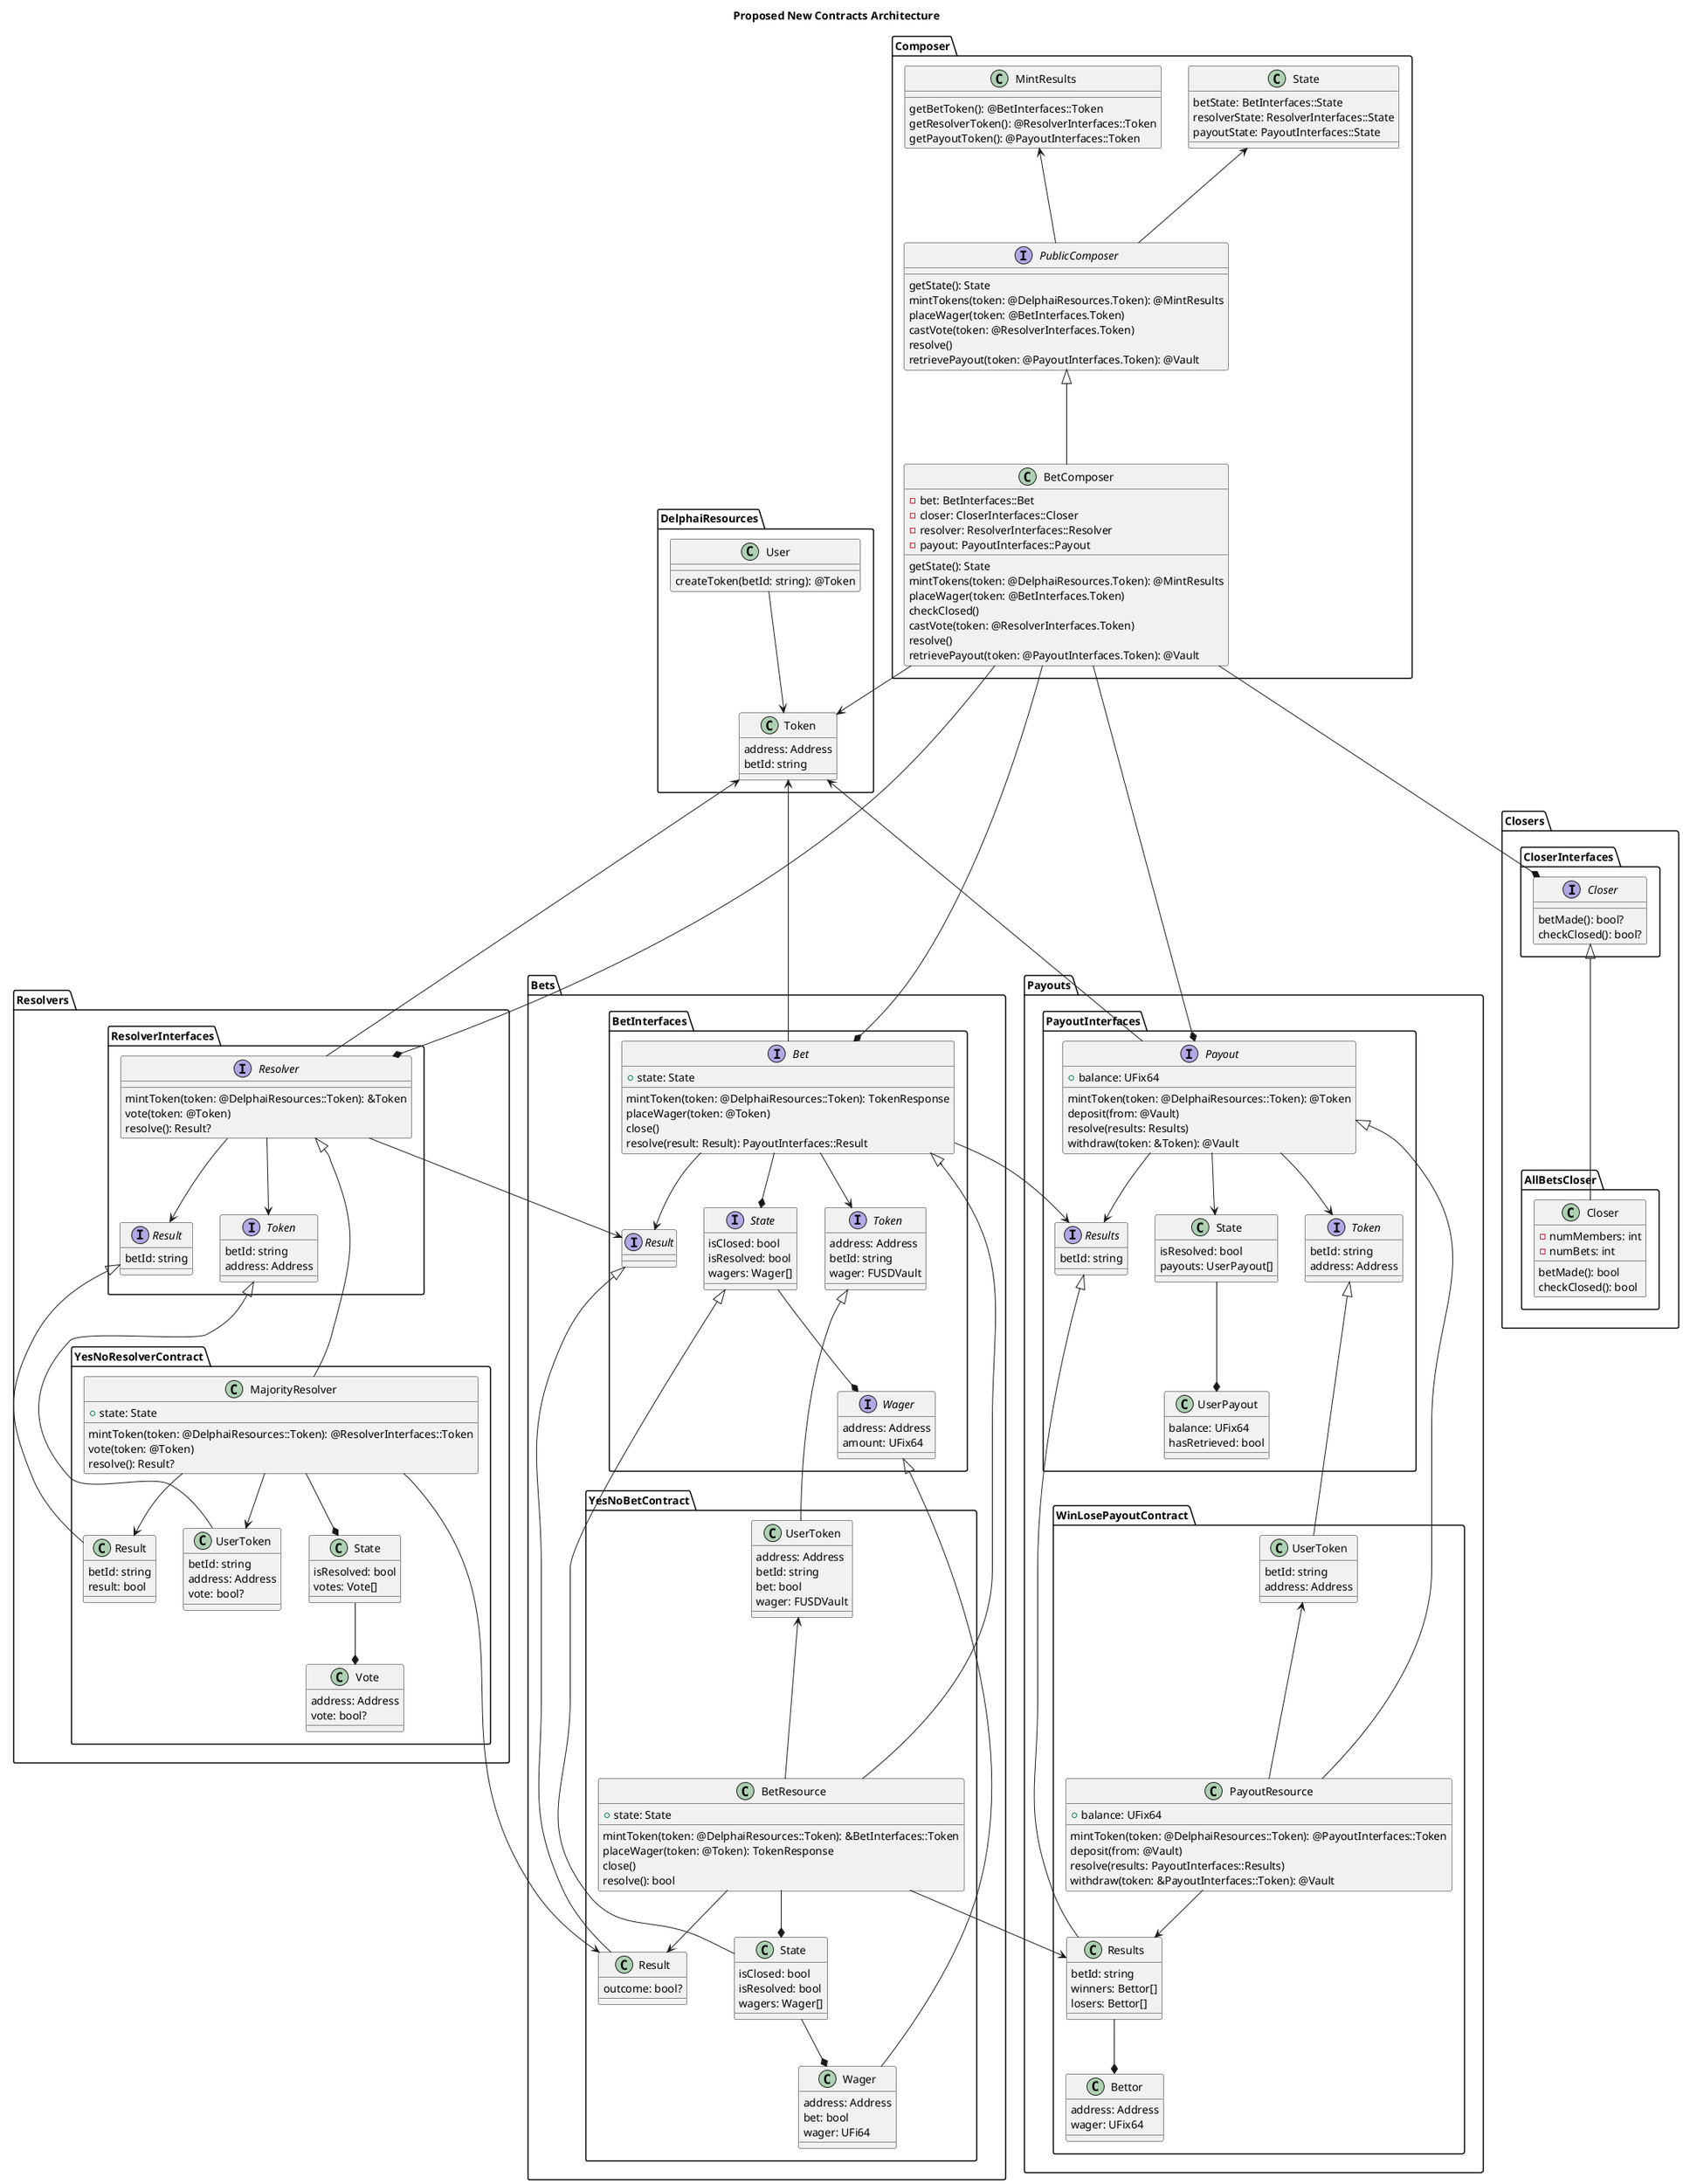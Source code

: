 @startuml newContractArch

title Proposed New Contracts Architecture

namespace Bets {
    namespace BetInterfaces {
        interface Wager {
            address: Address
            amount: UFix64
        }

        interface State {
            isClosed: bool
            isResolved: bool
            wagers: Wager[]
        }

        interface Token {
            address: Address
            betId: string
            wager: FUSDVault
        }

        interface Result {

        }

        interface Bet {
            + state: State
            mintToken(token: @DelphaiResources::Token): TokenResponse
            placeWager(token: @Token)
            close()
            resolve(result: Result): PayoutInterfaces::Result
        }
    }

    namespace YesNoBetContract {
        class Wager {
            address: Address
            bet: bool
            wager: UFi64
        }

        class UserToken {
            address: Address
            betId: string
            bet: bool
            wager: FUSDVault
        }

        class State {
            isClosed: bool
            isResolved: bool
            wagers: Wager[]
        }

        class Result {
            outcome: bool?
        }

        class BetResource {
            + state: State
            
            mintToken(token: @DelphaiResources::Token): &BetInterfaces::Token
            placeWager(token: @Token): TokenResponse
            close()
            resolve(): bool
        }
    }
}

namespace Resolvers {
    namespace ResolverInterfaces {
        interface Token {
            betId: string
            address: Address
        }

        interface Result {
            betId: string
        }

        interface Resolver {
            mintToken(token: @DelphaiResources::Token): &Token
            vote(token: @Token)
            resolve(): Result?
        }
    }

    namespace YesNoResolverContract {
        class UserToken {
            betId: string
            address: Address
            vote: bool?
        }

        class State {
            isResolved: bool
            votes: Vote[]
        }

        class Result {
            betId: string
            result: bool
        }

        class Vote {
            address: Address
            vote: bool?
        }

        class MajorityResolver {
            + state: State
            
            mintToken(token: @DelphaiResources::Token): @ResolverInterfaces::Token
            vote(token: @Token)
            resolve(): Result?
        }
    }
}

namespace Payouts {
    namespace PayoutInterfaces {
        interface Token {
            betId: string
            address: Address
        }

        interface Results {
            betId: string
        }

        interface Payout {
            +balance: UFix64
            mintToken(token: @DelphaiResources::Token): @Token
            deposit(from: @Vault)
            resolve(results: Results)
            withdraw(token: &Token): @Vault
        }

        class State {
            isResolved: bool
            payouts: UserPayout[]
        }

        class UserPayout {
            balance: UFix64
            hasRetrieved: bool
        }
    }

    namespace WinLosePayoutContract {
        class Bettor {
            address: Address
            wager: UFix64
        }

        class Results {
            betId: string
            winners: Bettor[]
            losers: Bettor[]
        }

        class UserToken {
            betId: string
            address: Address
        }

        class PayoutResource {
            +balance: UFix64
            mintToken(token: @DelphaiResources::Token): @PayoutInterfaces::Token
            deposit(from: @Vault)
            resolve(results: PayoutInterfaces::Results)
            withdraw(token: &PayoutInterfaces::Token): @Vault
        }
    }
}

namespace Closers {
    namespace CloserInterfaces {
        interface Closer {
            betMade(): bool?
            checkClosed(): bool?
        }
    }

    namespace AllBetsCloser {
        class Closer {
            - numMembers: int
            - numBets: int
            betMade(): bool
            checkClosed(): bool
        }
    }
}

namespace DelphaiResources {
    class Token {
        address: Address
        betId: string
    }

    class User {
        createToken(betId: string): @Token
    }
}

namespace Composer {
    class State {
        betState: BetInterfaces::State
        resolverState: ResolverInterfaces::State
        payoutState: PayoutInterfaces::State
    }

    class MintResults {
        getBetToken(): @BetInterfaces::Token
        getResolverToken(): @ResolverInterfaces::Token
        getPayoutToken(): @PayoutInterfaces::Token
    }

    interface PublicComposer {
        getState(): State
        mintTokens(token: @DelphaiResources.Token): @MintResults
        placeWager(token: @BetInterfaces.Token)
        castVote(token: @ResolverInterfaces.Token)
        resolve()
        retrievePayout(token: @PayoutInterfaces.Token): @Vault
    }

    class BetComposer {
        - bet: BetInterfaces::Bet
        - closer: CloserInterfaces::Closer
        - resolver: ResolverInterfaces::Resolver
        - payout: PayoutInterfaces::Payout
        getState(): State
        mintTokens(token: @DelphaiResources.Token): @MintResults
        placeWager(token: @BetInterfaces.Token)
        checkClosed()
        castVote(token: @ResolverInterfaces.Token)
        resolve()
        retrievePayout(token: @PayoutInterfaces.Token): @Vault
    }
}

Payouts.PayoutInterfaces.Payout --> Payouts.PayoutInterfaces.Token
Payouts.PayoutInterfaces.Payout --> Payouts.PayoutInterfaces.Results
Payouts.PayoutInterfaces.Payout --> Payouts.PayoutInterfaces.State
Payouts.PayoutInterfaces.Payout -up--> DelphaiResources.Token
Payouts.PayoutInterfaces.State --* Payouts.PayoutInterfaces.UserPayout
Payouts.WinLosePayoutContract.PayoutResource -up--|> Payouts.PayoutInterfaces.Payout
Payouts.WinLosePayoutContract.PayoutResource --> Payouts.WinLosePayoutContract.Results
Payouts.WinLosePayoutContract.Results --* Payouts.WinLosePayoutContract.Bettor
Payouts.WinLosePayoutContract.Results -up--|> Payouts.PayoutInterfaces.Results
Payouts.WinLosePayoutContract.UserToken -up--|> Payouts.PayoutInterfaces.Token
Payouts.WinLosePayoutContract.PayoutResource -up--> Payouts.WinLosePayoutContract.UserToken

Bets.BetInterfaces.Bet --> Bets.BetInterfaces.Token
Bets.BetInterfaces.Bet --> Payouts.PayoutInterfaces.Results
Bets.BetInterfaces.Bet --* Bets.BetInterfaces.State
Bets.BetInterfaces.State --* Bets.BetInterfaces.Wager
Bets.BetInterfaces.Bet --> Bets.BetInterfaces.Result
Bets.BetInterfaces.Bet -up--> DelphaiResources.Token
Bets.YesNoBetContract.BetResource -up--|> Bets.BetInterfaces.Bet
Bets.YesNoBetContract.BetResource --* Bets.YesNoBetContract.State
Bets.YesNoBetContract.State --* Bets.YesNoBetContract.Wager
Bets.YesNoBetContract.BetResource -up--> Bets.YesNoBetContract.UserToken
Bets.YesNoBetContract.UserToken -up--|> Bets.BetInterfaces.Token
Bets.YesNoBetContract.State -up--|> Bets.BetInterfaces.State
Bets.YesNoBetContract.Result -up--|> Bets.BetInterfaces.Result
Bets.YesNoBetContract.BetResource --> Bets.YesNoBetContract.Result
Bets.YesNoBetContract.Wager -up--|> Bets.BetInterfaces.Wager
Bets.YesNoBetContract.BetResource --> Payouts.WinLosePayoutContract.Results

Resolvers.ResolverInterfaces.Resolver --> Resolvers.ResolverInterfaces.Token
Resolvers.ResolverInterfaces.Resolver --> Resolvers.ResolverInterfaces.Result
Resolvers.ResolverInterfaces.Resolver -up--> DelphaiResources.Token
Resolvers.ResolverInterfaces.Resolver --> Bets.BetInterfaces.Result
Resolvers.YesNoResolverContract.MajorityResolver -up--|> Resolvers.ResolverInterfaces.Resolver
Resolvers.YesNoResolverContract.MajorityResolver --> Resolvers.YesNoResolverContract.UserToken
Resolvers.YesNoResolverContract.UserToken -up--|> Resolvers.ResolverInterfaces.Token
Resolvers.YesNoResolverContract.MajorityResolver --* Resolvers.YesNoResolverContract.State
Resolvers.YesNoResolverContract.State --* Resolvers.YesNoResolverContract.Vote
Resolvers.YesNoResolverContract.MajorityResolver --> Resolvers.YesNoResolverContract.Result
Resolvers.YesNoResolverContract.Result -up--|> Resolvers.ResolverInterfaces.Result
Resolvers.YesNoResolverContract.MajorityResolver --> Bets.YesNoBetContract.Result

Closers.AllBetsCloser.Closer -up--|> Closers.CloserInterfaces.Closer

DelphaiResources.User --> DelphaiResources.Token

Composer.BetComposer -up--|> Composer.PublicComposer
Composer.PublicComposer -up--> Composer.MintResults
Composer.PublicComposer -up--> Composer.State
Composer.BetComposer -down--* Bets.BetInterfaces.Bet
Composer.BetComposer -down--* Resolvers.ResolverInterfaces.Resolver
Composer.BetComposer -down--* Payouts.PayoutInterfaces.Payout
Composer.BetComposer --> DelphaiResources.Token
Composer.BetComposer -down--* Closers.CloserInterfaces.Closer

@enduml
